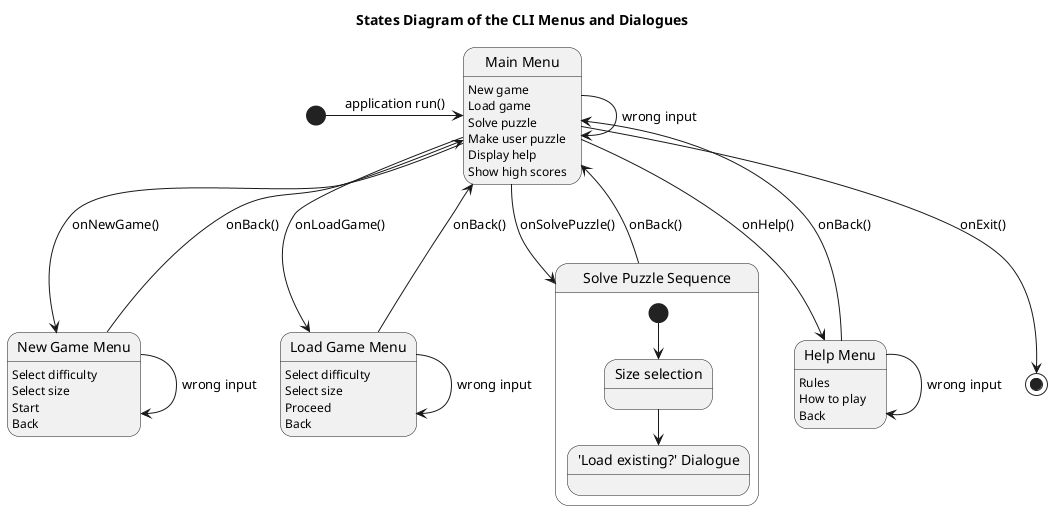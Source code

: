 @startuml sudoku_ui_cli_user_menus_states

title States Diagram of the CLI Menus and Dialogues

state "Main Menu" as State1
State1: New game
State1: Load game
State1: Solve puzzle
State1: Make user puzzle
State1: Display help
State1: Show high scores

state "New Game Menu" as State2
State2: Select difficulty
State2: Select size
State2: Start
State2: Back

state "Load Game Menu" as State3
State3: Select difficulty
State3: Select size
State3: Proceed
State3: Back

state "Solve Puzzle Sequence" as State4 {
    state "Size selection" as State4_1
    
    state "'Load existing?' Dialogue" as State4_2
    
    [*] --> State4_1
    
    State4_1 --> State4_2
}

state "Help Menu" as State5
State5: Rules
State5: How to play
State5: Back

[*] -> State1 : application run()

State1 --> State1 : wrong input

State1 --> [*] : onExit()

State1 --> State2 : onNewGame()

State2 --> State1 : onBack()

State2 --> State2 : wrong input

State1 --> State3 : onLoadGame()

State3 --> State1 : onBack()

State3 --> State3 : wrong input

State1 --> State4 : onSolvePuzzle()

State4 --> State1 : onBack()

State1 --> State5 : onHelp()

State5 --> State1 : onBack()

State5 --> State5 : wrong input

@enduml